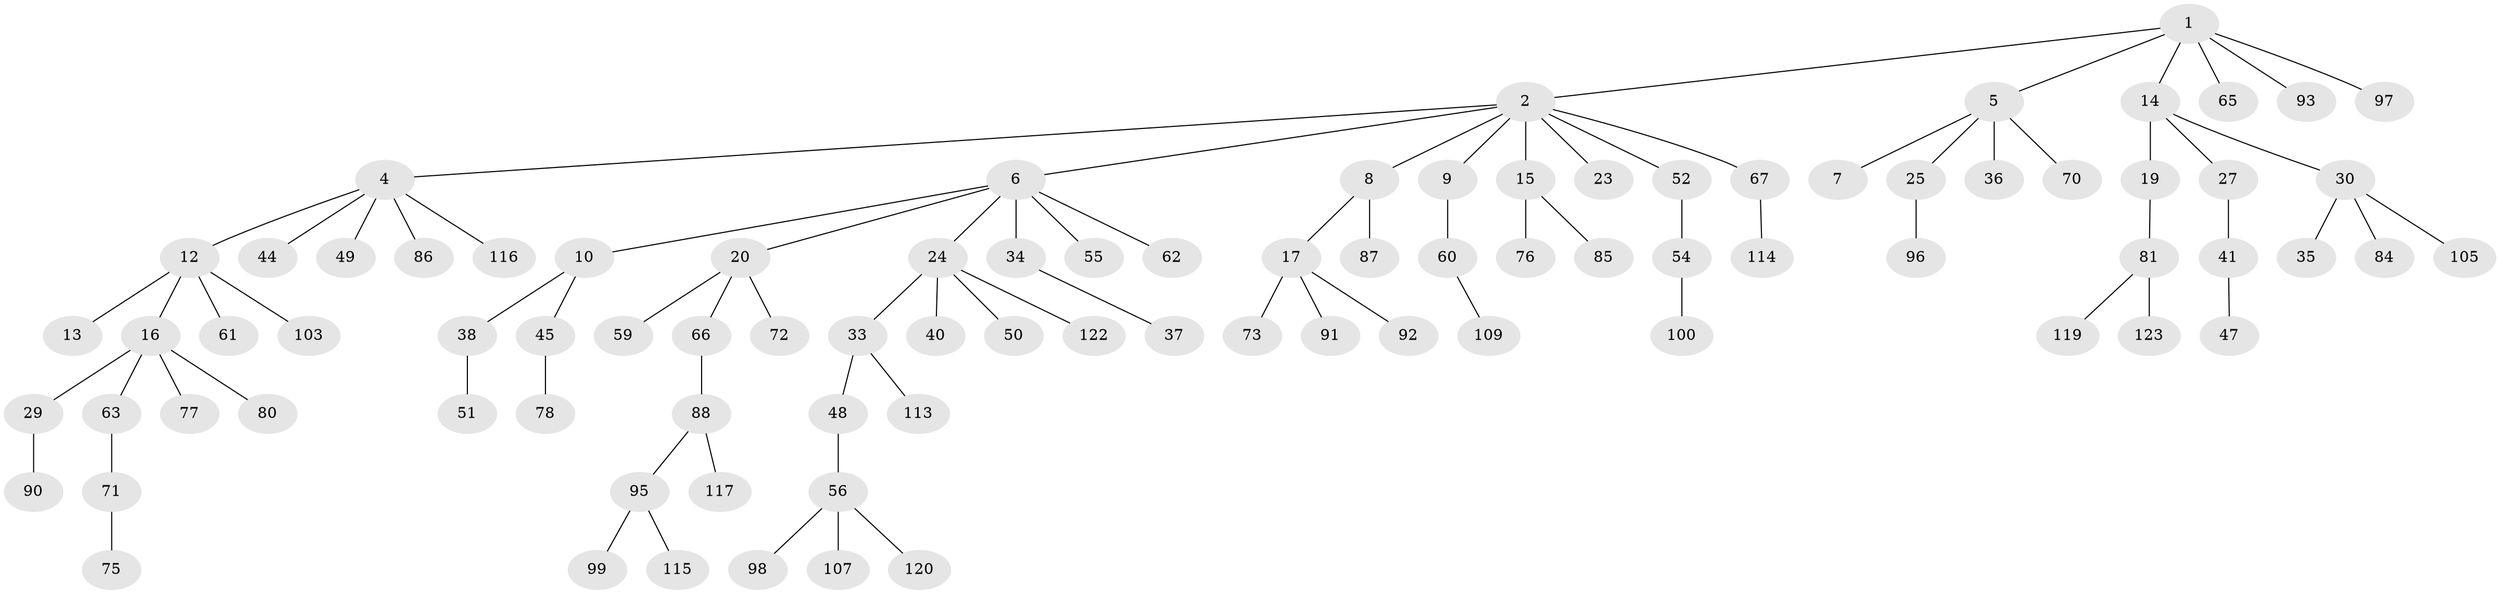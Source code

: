 // original degree distribution, {6: 0.024193548387096774, 5: 0.024193548387096774, 4: 0.06451612903225806, 7: 0.008064516129032258, 2: 0.23387096774193547, 3: 0.14516129032258066, 1: 0.5}
// Generated by graph-tools (version 1.1) at 2025/42/03/06/25 10:42:05]
// undirected, 88 vertices, 87 edges
graph export_dot {
graph [start="1"]
  node [color=gray90,style=filled];
  1 [super="+18"];
  2 [super="+3"];
  4 [super="+43"];
  5 [super="+22"];
  6 [super="+11"];
  7 [super="+68"];
  8 [super="+39"];
  9;
  10 [super="+21"];
  12 [super="+28"];
  13;
  14 [super="+53"];
  15 [super="+42"];
  16 [super="+26"];
  17 [super="+58"];
  19;
  20 [super="+32"];
  23 [super="+124"];
  24 [super="+106"];
  25 [super="+31"];
  27;
  29 [super="+121"];
  30 [super="+102"];
  33 [super="+64"];
  34 [super="+69"];
  35;
  36;
  37;
  38 [super="+89"];
  40 [super="+46"];
  41;
  44 [super="+82"];
  45;
  47 [super="+79"];
  48;
  49;
  50 [super="+74"];
  51;
  52;
  54 [super="+104"];
  55 [super="+118"];
  56 [super="+57"];
  59;
  60 [super="+94"];
  61;
  62;
  63;
  65;
  66 [super="+108"];
  67;
  70;
  71 [super="+101"];
  72;
  73;
  75;
  76;
  77;
  78;
  80;
  81 [super="+83"];
  84 [super="+110"];
  85;
  86;
  87;
  88;
  90;
  91;
  92;
  93;
  95 [super="+112"];
  96;
  97;
  98;
  99;
  100;
  103;
  105 [super="+111"];
  107;
  109;
  113;
  114;
  115;
  116;
  117;
  119;
  120;
  122;
  123;
  1 -- 2;
  1 -- 5;
  1 -- 14;
  1 -- 65;
  1 -- 93;
  1 -- 97;
  2 -- 6;
  2 -- 8;
  2 -- 9;
  2 -- 67;
  2 -- 4;
  2 -- 52;
  2 -- 23;
  2 -- 15;
  4 -- 12;
  4 -- 44;
  4 -- 86;
  4 -- 116;
  4 -- 49;
  5 -- 7;
  5 -- 25;
  5 -- 36;
  5 -- 70;
  6 -- 10;
  6 -- 20;
  6 -- 24;
  6 -- 34;
  6 -- 55;
  6 -- 62;
  8 -- 17;
  8 -- 87;
  9 -- 60;
  10 -- 38;
  10 -- 45;
  12 -- 13;
  12 -- 16;
  12 -- 61;
  12 -- 103;
  14 -- 19;
  14 -- 27;
  14 -- 30;
  15 -- 76;
  15 -- 85;
  16 -- 63;
  16 -- 77;
  16 -- 80;
  16 -- 29;
  17 -- 73;
  17 -- 91;
  17 -- 92;
  19 -- 81;
  20 -- 59;
  20 -- 66;
  20 -- 72;
  24 -- 33;
  24 -- 40;
  24 -- 50;
  24 -- 122;
  25 -- 96;
  27 -- 41;
  29 -- 90;
  30 -- 35;
  30 -- 84;
  30 -- 105;
  33 -- 48;
  33 -- 113;
  34 -- 37;
  38 -- 51;
  41 -- 47;
  45 -- 78;
  48 -- 56;
  52 -- 54;
  54 -- 100;
  56 -- 107;
  56 -- 98;
  56 -- 120;
  60 -- 109;
  63 -- 71;
  66 -- 88;
  67 -- 114;
  71 -- 75;
  81 -- 123;
  81 -- 119;
  88 -- 95;
  88 -- 117;
  95 -- 99;
  95 -- 115;
}

